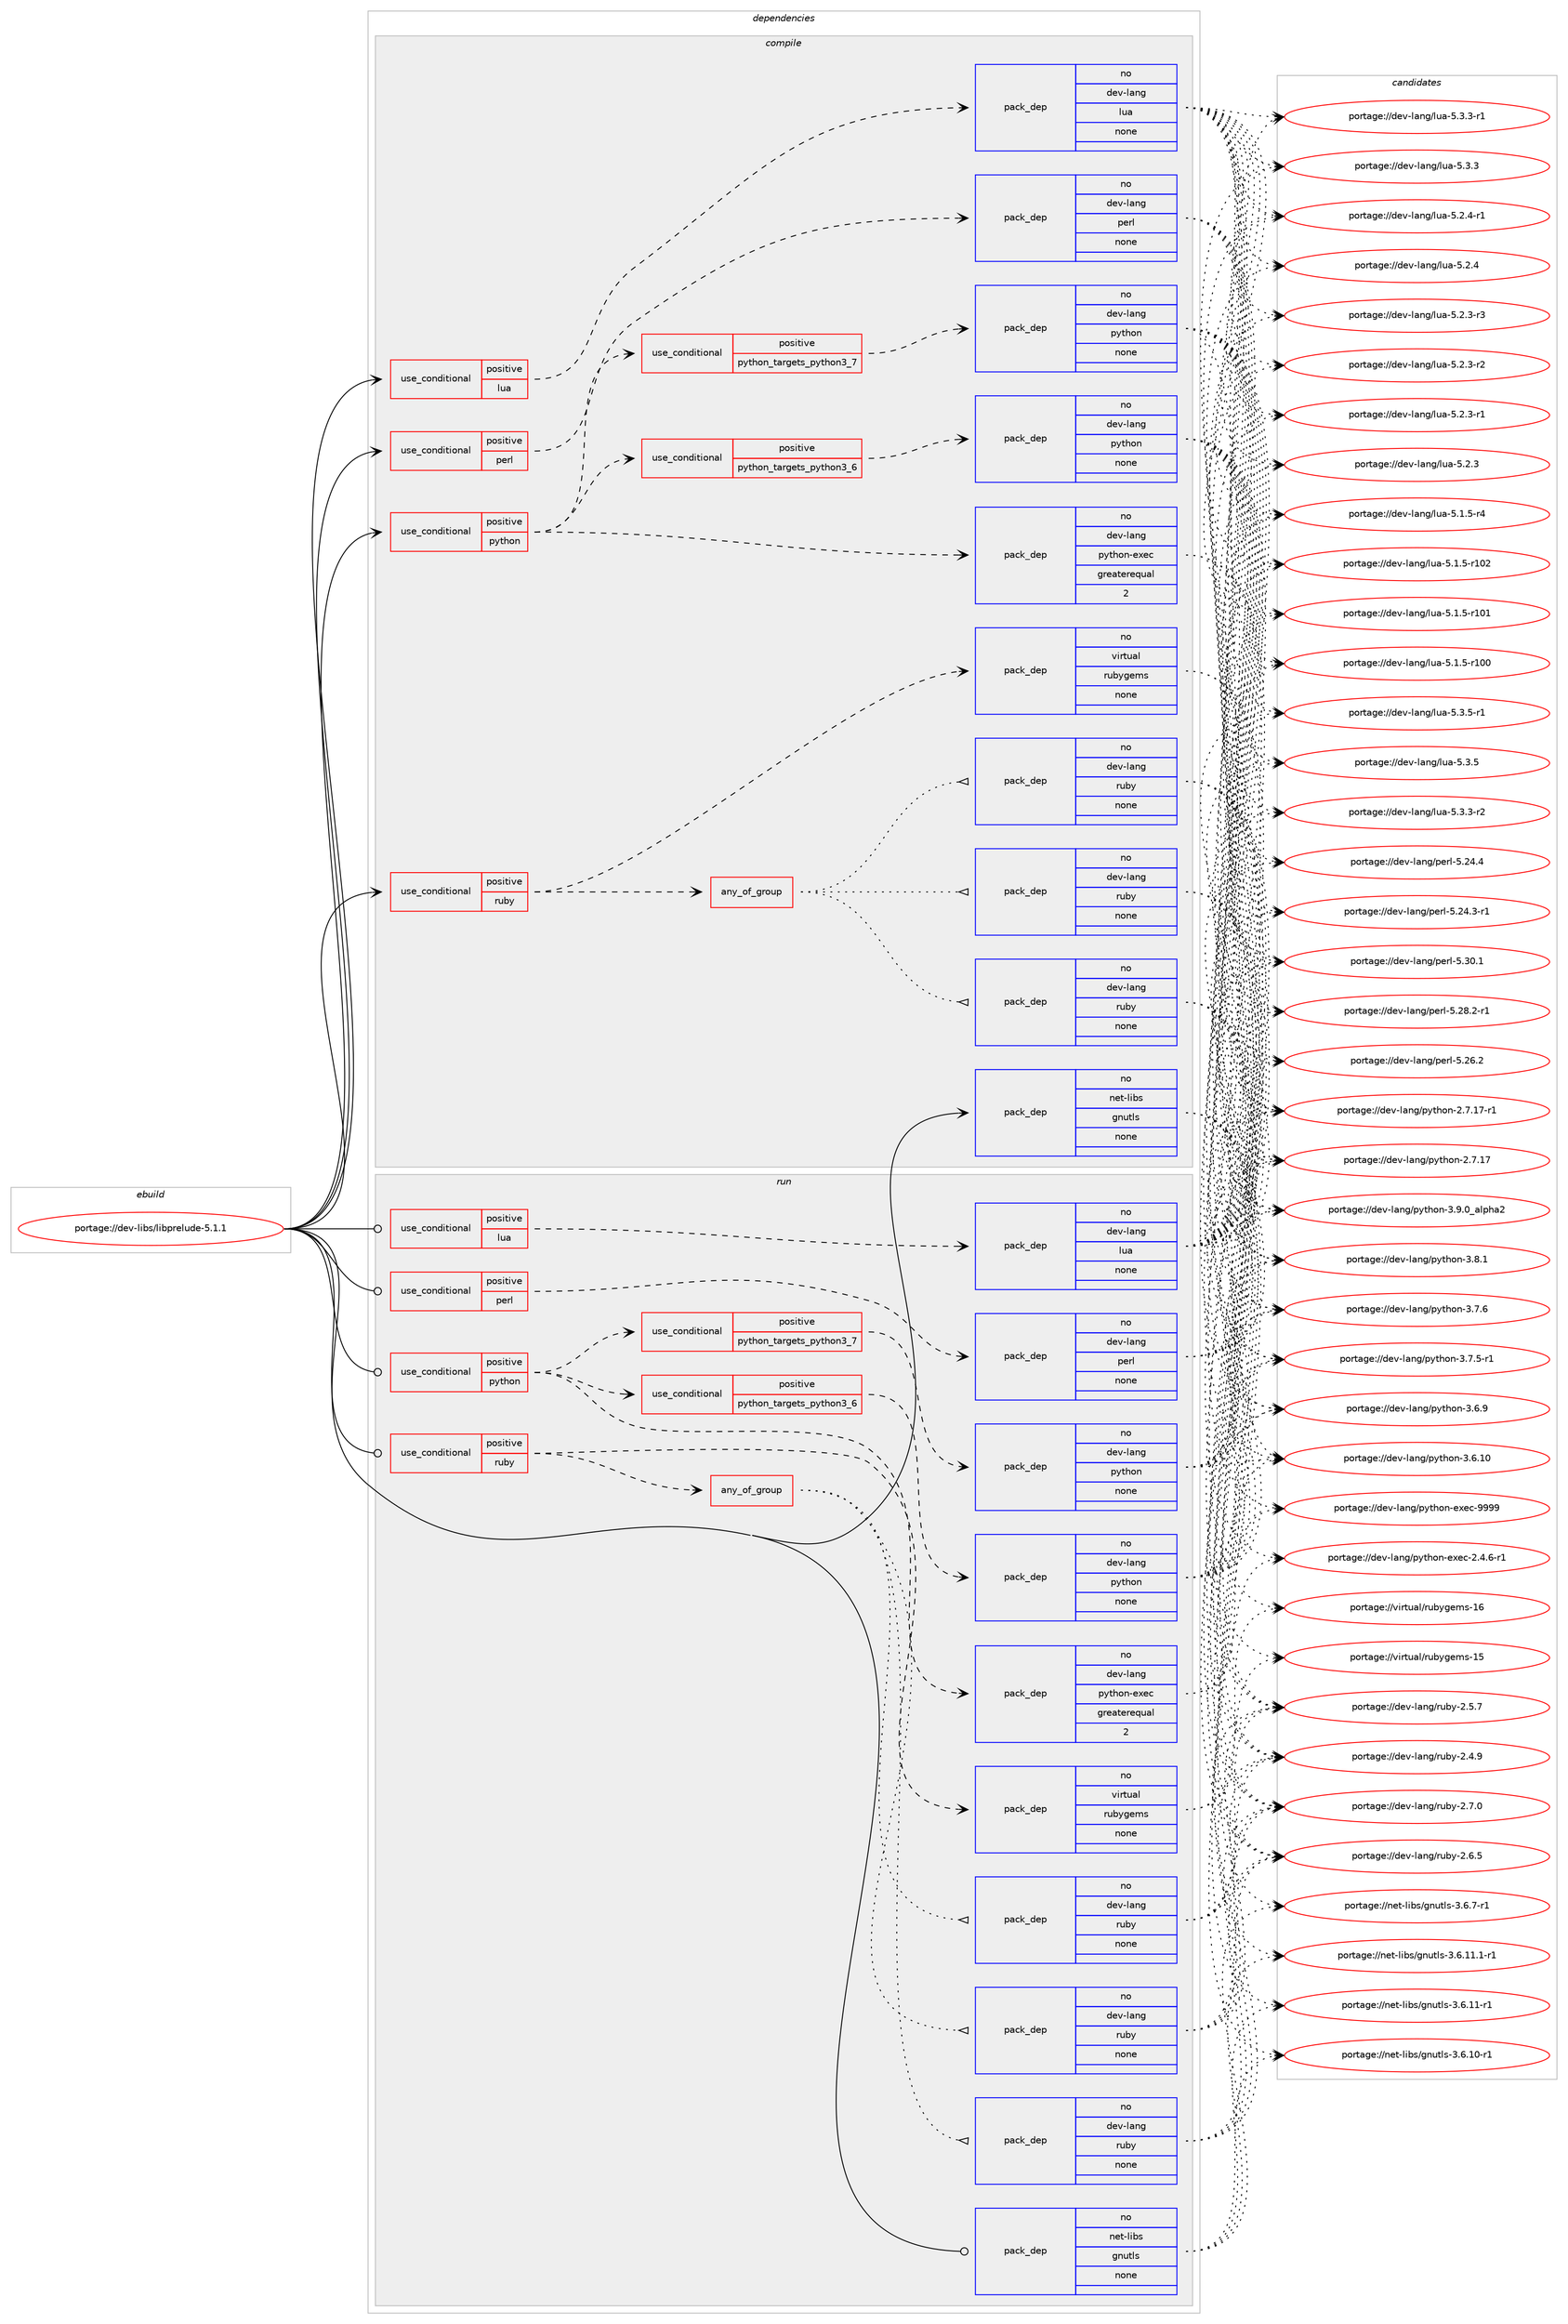 digraph prolog {

# *************
# Graph options
# *************

newrank=true;
concentrate=true;
compound=true;
graph [rankdir=LR,fontname=Helvetica,fontsize=10,ranksep=1.5];#, ranksep=2.5, nodesep=0.2];
edge  [arrowhead=vee];
node  [fontname=Helvetica,fontsize=10];

# **********
# The ebuild
# **********

subgraph cluster_leftcol {
color=gray;
label=<<i>ebuild</i>>;
id [label="portage://dev-libs/libprelude-5.1.1", color=red, width=4, href="../dev-libs/libprelude-5.1.1.svg"];
}

# ****************
# The dependencies
# ****************

subgraph cluster_midcol {
color=gray;
label=<<i>dependencies</i>>;
subgraph cluster_compile {
fillcolor="#eeeeee";
style=filled;
label=<<i>compile</i>>;
subgraph cond124938 {
dependency511085 [label=<<TABLE BORDER="0" CELLBORDER="1" CELLSPACING="0" CELLPADDING="4"><TR><TD ROWSPAN="3" CELLPADDING="10">use_conditional</TD></TR><TR><TD>positive</TD></TR><TR><TD>lua</TD></TR></TABLE>>, shape=none, color=red];
subgraph pack380909 {
dependency511086 [label=<<TABLE BORDER="0" CELLBORDER="1" CELLSPACING="0" CELLPADDING="4" WIDTH="220"><TR><TD ROWSPAN="6" CELLPADDING="30">pack_dep</TD></TR><TR><TD WIDTH="110">no</TD></TR><TR><TD>dev-lang</TD></TR><TR><TD>lua</TD></TR><TR><TD>none</TD></TR><TR><TD></TD></TR></TABLE>>, shape=none, color=blue];
}
dependency511085:e -> dependency511086:w [weight=20,style="dashed",arrowhead="vee"];
}
id:e -> dependency511085:w [weight=20,style="solid",arrowhead="vee"];
subgraph cond124939 {
dependency511087 [label=<<TABLE BORDER="0" CELLBORDER="1" CELLSPACING="0" CELLPADDING="4"><TR><TD ROWSPAN="3" CELLPADDING="10">use_conditional</TD></TR><TR><TD>positive</TD></TR><TR><TD>perl</TD></TR></TABLE>>, shape=none, color=red];
subgraph pack380910 {
dependency511088 [label=<<TABLE BORDER="0" CELLBORDER="1" CELLSPACING="0" CELLPADDING="4" WIDTH="220"><TR><TD ROWSPAN="6" CELLPADDING="30">pack_dep</TD></TR><TR><TD WIDTH="110">no</TD></TR><TR><TD>dev-lang</TD></TR><TR><TD>perl</TD></TR><TR><TD>none</TD></TR><TR><TD></TD></TR></TABLE>>, shape=none, color=blue];
}
dependency511087:e -> dependency511088:w [weight=20,style="dashed",arrowhead="vee"];
}
id:e -> dependency511087:w [weight=20,style="solid",arrowhead="vee"];
subgraph cond124940 {
dependency511089 [label=<<TABLE BORDER="0" CELLBORDER="1" CELLSPACING="0" CELLPADDING="4"><TR><TD ROWSPAN="3" CELLPADDING="10">use_conditional</TD></TR><TR><TD>positive</TD></TR><TR><TD>python</TD></TR></TABLE>>, shape=none, color=red];
subgraph cond124941 {
dependency511090 [label=<<TABLE BORDER="0" CELLBORDER="1" CELLSPACING="0" CELLPADDING="4"><TR><TD ROWSPAN="3" CELLPADDING="10">use_conditional</TD></TR><TR><TD>positive</TD></TR><TR><TD>python_targets_python3_6</TD></TR></TABLE>>, shape=none, color=red];
subgraph pack380911 {
dependency511091 [label=<<TABLE BORDER="0" CELLBORDER="1" CELLSPACING="0" CELLPADDING="4" WIDTH="220"><TR><TD ROWSPAN="6" CELLPADDING="30">pack_dep</TD></TR><TR><TD WIDTH="110">no</TD></TR><TR><TD>dev-lang</TD></TR><TR><TD>python</TD></TR><TR><TD>none</TD></TR><TR><TD></TD></TR></TABLE>>, shape=none, color=blue];
}
dependency511090:e -> dependency511091:w [weight=20,style="dashed",arrowhead="vee"];
}
dependency511089:e -> dependency511090:w [weight=20,style="dashed",arrowhead="vee"];
subgraph cond124942 {
dependency511092 [label=<<TABLE BORDER="0" CELLBORDER="1" CELLSPACING="0" CELLPADDING="4"><TR><TD ROWSPAN="3" CELLPADDING="10">use_conditional</TD></TR><TR><TD>positive</TD></TR><TR><TD>python_targets_python3_7</TD></TR></TABLE>>, shape=none, color=red];
subgraph pack380912 {
dependency511093 [label=<<TABLE BORDER="0" CELLBORDER="1" CELLSPACING="0" CELLPADDING="4" WIDTH="220"><TR><TD ROWSPAN="6" CELLPADDING="30">pack_dep</TD></TR><TR><TD WIDTH="110">no</TD></TR><TR><TD>dev-lang</TD></TR><TR><TD>python</TD></TR><TR><TD>none</TD></TR><TR><TD></TD></TR></TABLE>>, shape=none, color=blue];
}
dependency511092:e -> dependency511093:w [weight=20,style="dashed",arrowhead="vee"];
}
dependency511089:e -> dependency511092:w [weight=20,style="dashed",arrowhead="vee"];
subgraph pack380913 {
dependency511094 [label=<<TABLE BORDER="0" CELLBORDER="1" CELLSPACING="0" CELLPADDING="4" WIDTH="220"><TR><TD ROWSPAN="6" CELLPADDING="30">pack_dep</TD></TR><TR><TD WIDTH="110">no</TD></TR><TR><TD>dev-lang</TD></TR><TR><TD>python-exec</TD></TR><TR><TD>greaterequal</TD></TR><TR><TD>2</TD></TR></TABLE>>, shape=none, color=blue];
}
dependency511089:e -> dependency511094:w [weight=20,style="dashed",arrowhead="vee"];
}
id:e -> dependency511089:w [weight=20,style="solid",arrowhead="vee"];
subgraph cond124943 {
dependency511095 [label=<<TABLE BORDER="0" CELLBORDER="1" CELLSPACING="0" CELLPADDING="4"><TR><TD ROWSPAN="3" CELLPADDING="10">use_conditional</TD></TR><TR><TD>positive</TD></TR><TR><TD>ruby</TD></TR></TABLE>>, shape=none, color=red];
subgraph any5003 {
dependency511096 [label=<<TABLE BORDER="0" CELLBORDER="1" CELLSPACING="0" CELLPADDING="4"><TR><TD CELLPADDING="10">any_of_group</TD></TR></TABLE>>, shape=none, color=red];subgraph pack380914 {
dependency511097 [label=<<TABLE BORDER="0" CELLBORDER="1" CELLSPACING="0" CELLPADDING="4" WIDTH="220"><TR><TD ROWSPAN="6" CELLPADDING="30">pack_dep</TD></TR><TR><TD WIDTH="110">no</TD></TR><TR><TD>dev-lang</TD></TR><TR><TD>ruby</TD></TR><TR><TD>none</TD></TR><TR><TD></TD></TR></TABLE>>, shape=none, color=blue];
}
dependency511096:e -> dependency511097:w [weight=20,style="dotted",arrowhead="oinv"];
subgraph pack380915 {
dependency511098 [label=<<TABLE BORDER="0" CELLBORDER="1" CELLSPACING="0" CELLPADDING="4" WIDTH="220"><TR><TD ROWSPAN="6" CELLPADDING="30">pack_dep</TD></TR><TR><TD WIDTH="110">no</TD></TR><TR><TD>dev-lang</TD></TR><TR><TD>ruby</TD></TR><TR><TD>none</TD></TR><TR><TD></TD></TR></TABLE>>, shape=none, color=blue];
}
dependency511096:e -> dependency511098:w [weight=20,style="dotted",arrowhead="oinv"];
subgraph pack380916 {
dependency511099 [label=<<TABLE BORDER="0" CELLBORDER="1" CELLSPACING="0" CELLPADDING="4" WIDTH="220"><TR><TD ROWSPAN="6" CELLPADDING="30">pack_dep</TD></TR><TR><TD WIDTH="110">no</TD></TR><TR><TD>dev-lang</TD></TR><TR><TD>ruby</TD></TR><TR><TD>none</TD></TR><TR><TD></TD></TR></TABLE>>, shape=none, color=blue];
}
dependency511096:e -> dependency511099:w [weight=20,style="dotted",arrowhead="oinv"];
}
dependency511095:e -> dependency511096:w [weight=20,style="dashed",arrowhead="vee"];
subgraph pack380917 {
dependency511100 [label=<<TABLE BORDER="0" CELLBORDER="1" CELLSPACING="0" CELLPADDING="4" WIDTH="220"><TR><TD ROWSPAN="6" CELLPADDING="30">pack_dep</TD></TR><TR><TD WIDTH="110">no</TD></TR><TR><TD>virtual</TD></TR><TR><TD>rubygems</TD></TR><TR><TD>none</TD></TR><TR><TD></TD></TR></TABLE>>, shape=none, color=blue];
}
dependency511095:e -> dependency511100:w [weight=20,style="dashed",arrowhead="vee"];
}
id:e -> dependency511095:w [weight=20,style="solid",arrowhead="vee"];
subgraph pack380918 {
dependency511101 [label=<<TABLE BORDER="0" CELLBORDER="1" CELLSPACING="0" CELLPADDING="4" WIDTH="220"><TR><TD ROWSPAN="6" CELLPADDING="30">pack_dep</TD></TR><TR><TD WIDTH="110">no</TD></TR><TR><TD>net-libs</TD></TR><TR><TD>gnutls</TD></TR><TR><TD>none</TD></TR><TR><TD></TD></TR></TABLE>>, shape=none, color=blue];
}
id:e -> dependency511101:w [weight=20,style="solid",arrowhead="vee"];
}
subgraph cluster_compileandrun {
fillcolor="#eeeeee";
style=filled;
label=<<i>compile and run</i>>;
}
subgraph cluster_run {
fillcolor="#eeeeee";
style=filled;
label=<<i>run</i>>;
subgraph cond124944 {
dependency511102 [label=<<TABLE BORDER="0" CELLBORDER="1" CELLSPACING="0" CELLPADDING="4"><TR><TD ROWSPAN="3" CELLPADDING="10">use_conditional</TD></TR><TR><TD>positive</TD></TR><TR><TD>lua</TD></TR></TABLE>>, shape=none, color=red];
subgraph pack380919 {
dependency511103 [label=<<TABLE BORDER="0" CELLBORDER="1" CELLSPACING="0" CELLPADDING="4" WIDTH="220"><TR><TD ROWSPAN="6" CELLPADDING="30">pack_dep</TD></TR><TR><TD WIDTH="110">no</TD></TR><TR><TD>dev-lang</TD></TR><TR><TD>lua</TD></TR><TR><TD>none</TD></TR><TR><TD></TD></TR></TABLE>>, shape=none, color=blue];
}
dependency511102:e -> dependency511103:w [weight=20,style="dashed",arrowhead="vee"];
}
id:e -> dependency511102:w [weight=20,style="solid",arrowhead="odot"];
subgraph cond124945 {
dependency511104 [label=<<TABLE BORDER="0" CELLBORDER="1" CELLSPACING="0" CELLPADDING="4"><TR><TD ROWSPAN="3" CELLPADDING="10">use_conditional</TD></TR><TR><TD>positive</TD></TR><TR><TD>perl</TD></TR></TABLE>>, shape=none, color=red];
subgraph pack380920 {
dependency511105 [label=<<TABLE BORDER="0" CELLBORDER="1" CELLSPACING="0" CELLPADDING="4" WIDTH="220"><TR><TD ROWSPAN="6" CELLPADDING="30">pack_dep</TD></TR><TR><TD WIDTH="110">no</TD></TR><TR><TD>dev-lang</TD></TR><TR><TD>perl</TD></TR><TR><TD>none</TD></TR><TR><TD></TD></TR></TABLE>>, shape=none, color=blue];
}
dependency511104:e -> dependency511105:w [weight=20,style="dashed",arrowhead="vee"];
}
id:e -> dependency511104:w [weight=20,style="solid",arrowhead="odot"];
subgraph cond124946 {
dependency511106 [label=<<TABLE BORDER="0" CELLBORDER="1" CELLSPACING="0" CELLPADDING="4"><TR><TD ROWSPAN="3" CELLPADDING="10">use_conditional</TD></TR><TR><TD>positive</TD></TR><TR><TD>python</TD></TR></TABLE>>, shape=none, color=red];
subgraph cond124947 {
dependency511107 [label=<<TABLE BORDER="0" CELLBORDER="1" CELLSPACING="0" CELLPADDING="4"><TR><TD ROWSPAN="3" CELLPADDING="10">use_conditional</TD></TR><TR><TD>positive</TD></TR><TR><TD>python_targets_python3_6</TD></TR></TABLE>>, shape=none, color=red];
subgraph pack380921 {
dependency511108 [label=<<TABLE BORDER="0" CELLBORDER="1" CELLSPACING="0" CELLPADDING="4" WIDTH="220"><TR><TD ROWSPAN="6" CELLPADDING="30">pack_dep</TD></TR><TR><TD WIDTH="110">no</TD></TR><TR><TD>dev-lang</TD></TR><TR><TD>python</TD></TR><TR><TD>none</TD></TR><TR><TD></TD></TR></TABLE>>, shape=none, color=blue];
}
dependency511107:e -> dependency511108:w [weight=20,style="dashed",arrowhead="vee"];
}
dependency511106:e -> dependency511107:w [weight=20,style="dashed",arrowhead="vee"];
subgraph cond124948 {
dependency511109 [label=<<TABLE BORDER="0" CELLBORDER="1" CELLSPACING="0" CELLPADDING="4"><TR><TD ROWSPAN="3" CELLPADDING="10">use_conditional</TD></TR><TR><TD>positive</TD></TR><TR><TD>python_targets_python3_7</TD></TR></TABLE>>, shape=none, color=red];
subgraph pack380922 {
dependency511110 [label=<<TABLE BORDER="0" CELLBORDER="1" CELLSPACING="0" CELLPADDING="4" WIDTH="220"><TR><TD ROWSPAN="6" CELLPADDING="30">pack_dep</TD></TR><TR><TD WIDTH="110">no</TD></TR><TR><TD>dev-lang</TD></TR><TR><TD>python</TD></TR><TR><TD>none</TD></TR><TR><TD></TD></TR></TABLE>>, shape=none, color=blue];
}
dependency511109:e -> dependency511110:w [weight=20,style="dashed",arrowhead="vee"];
}
dependency511106:e -> dependency511109:w [weight=20,style="dashed",arrowhead="vee"];
subgraph pack380923 {
dependency511111 [label=<<TABLE BORDER="0" CELLBORDER="1" CELLSPACING="0" CELLPADDING="4" WIDTH="220"><TR><TD ROWSPAN="6" CELLPADDING="30">pack_dep</TD></TR><TR><TD WIDTH="110">no</TD></TR><TR><TD>dev-lang</TD></TR><TR><TD>python-exec</TD></TR><TR><TD>greaterequal</TD></TR><TR><TD>2</TD></TR></TABLE>>, shape=none, color=blue];
}
dependency511106:e -> dependency511111:w [weight=20,style="dashed",arrowhead="vee"];
}
id:e -> dependency511106:w [weight=20,style="solid",arrowhead="odot"];
subgraph cond124949 {
dependency511112 [label=<<TABLE BORDER="0" CELLBORDER="1" CELLSPACING="0" CELLPADDING="4"><TR><TD ROWSPAN="3" CELLPADDING="10">use_conditional</TD></TR><TR><TD>positive</TD></TR><TR><TD>ruby</TD></TR></TABLE>>, shape=none, color=red];
subgraph any5004 {
dependency511113 [label=<<TABLE BORDER="0" CELLBORDER="1" CELLSPACING="0" CELLPADDING="4"><TR><TD CELLPADDING="10">any_of_group</TD></TR></TABLE>>, shape=none, color=red];subgraph pack380924 {
dependency511114 [label=<<TABLE BORDER="0" CELLBORDER="1" CELLSPACING="0" CELLPADDING="4" WIDTH="220"><TR><TD ROWSPAN="6" CELLPADDING="30">pack_dep</TD></TR><TR><TD WIDTH="110">no</TD></TR><TR><TD>dev-lang</TD></TR><TR><TD>ruby</TD></TR><TR><TD>none</TD></TR><TR><TD></TD></TR></TABLE>>, shape=none, color=blue];
}
dependency511113:e -> dependency511114:w [weight=20,style="dotted",arrowhead="oinv"];
subgraph pack380925 {
dependency511115 [label=<<TABLE BORDER="0" CELLBORDER="1" CELLSPACING="0" CELLPADDING="4" WIDTH="220"><TR><TD ROWSPAN="6" CELLPADDING="30">pack_dep</TD></TR><TR><TD WIDTH="110">no</TD></TR><TR><TD>dev-lang</TD></TR><TR><TD>ruby</TD></TR><TR><TD>none</TD></TR><TR><TD></TD></TR></TABLE>>, shape=none, color=blue];
}
dependency511113:e -> dependency511115:w [weight=20,style="dotted",arrowhead="oinv"];
subgraph pack380926 {
dependency511116 [label=<<TABLE BORDER="0" CELLBORDER="1" CELLSPACING="0" CELLPADDING="4" WIDTH="220"><TR><TD ROWSPAN="6" CELLPADDING="30">pack_dep</TD></TR><TR><TD WIDTH="110">no</TD></TR><TR><TD>dev-lang</TD></TR><TR><TD>ruby</TD></TR><TR><TD>none</TD></TR><TR><TD></TD></TR></TABLE>>, shape=none, color=blue];
}
dependency511113:e -> dependency511116:w [weight=20,style="dotted",arrowhead="oinv"];
}
dependency511112:e -> dependency511113:w [weight=20,style="dashed",arrowhead="vee"];
subgraph pack380927 {
dependency511117 [label=<<TABLE BORDER="0" CELLBORDER="1" CELLSPACING="0" CELLPADDING="4" WIDTH="220"><TR><TD ROWSPAN="6" CELLPADDING="30">pack_dep</TD></TR><TR><TD WIDTH="110">no</TD></TR><TR><TD>virtual</TD></TR><TR><TD>rubygems</TD></TR><TR><TD>none</TD></TR><TR><TD></TD></TR></TABLE>>, shape=none, color=blue];
}
dependency511112:e -> dependency511117:w [weight=20,style="dashed",arrowhead="vee"];
}
id:e -> dependency511112:w [weight=20,style="solid",arrowhead="odot"];
subgraph pack380928 {
dependency511118 [label=<<TABLE BORDER="0" CELLBORDER="1" CELLSPACING="0" CELLPADDING="4" WIDTH="220"><TR><TD ROWSPAN="6" CELLPADDING="30">pack_dep</TD></TR><TR><TD WIDTH="110">no</TD></TR><TR><TD>net-libs</TD></TR><TR><TD>gnutls</TD></TR><TR><TD>none</TD></TR><TR><TD></TD></TR></TABLE>>, shape=none, color=blue];
}
id:e -> dependency511118:w [weight=20,style="solid",arrowhead="odot"];
}
}

# **************
# The candidates
# **************

subgraph cluster_choices {
rank=same;
color=gray;
label=<<i>candidates</i>>;

subgraph choice380909 {
color=black;
nodesep=1;
choice100101118451089711010347108117974553465146534511449 [label="portage://dev-lang/lua-5.3.5-r1", color=red, width=4,href="../dev-lang/lua-5.3.5-r1.svg"];
choice10010111845108971101034710811797455346514653 [label="portage://dev-lang/lua-5.3.5", color=red, width=4,href="../dev-lang/lua-5.3.5.svg"];
choice100101118451089711010347108117974553465146514511450 [label="portage://dev-lang/lua-5.3.3-r2", color=red, width=4,href="../dev-lang/lua-5.3.3-r2.svg"];
choice100101118451089711010347108117974553465146514511449 [label="portage://dev-lang/lua-5.3.3-r1", color=red, width=4,href="../dev-lang/lua-5.3.3-r1.svg"];
choice10010111845108971101034710811797455346514651 [label="portage://dev-lang/lua-5.3.3", color=red, width=4,href="../dev-lang/lua-5.3.3.svg"];
choice100101118451089711010347108117974553465046524511449 [label="portage://dev-lang/lua-5.2.4-r1", color=red, width=4,href="../dev-lang/lua-5.2.4-r1.svg"];
choice10010111845108971101034710811797455346504652 [label="portage://dev-lang/lua-5.2.4", color=red, width=4,href="../dev-lang/lua-5.2.4.svg"];
choice100101118451089711010347108117974553465046514511451 [label="portage://dev-lang/lua-5.2.3-r3", color=red, width=4,href="../dev-lang/lua-5.2.3-r3.svg"];
choice100101118451089711010347108117974553465046514511450 [label="portage://dev-lang/lua-5.2.3-r2", color=red, width=4,href="../dev-lang/lua-5.2.3-r2.svg"];
choice100101118451089711010347108117974553465046514511449 [label="portage://dev-lang/lua-5.2.3-r1", color=red, width=4,href="../dev-lang/lua-5.2.3-r1.svg"];
choice10010111845108971101034710811797455346504651 [label="portage://dev-lang/lua-5.2.3", color=red, width=4,href="../dev-lang/lua-5.2.3.svg"];
choice100101118451089711010347108117974553464946534511452 [label="portage://dev-lang/lua-5.1.5-r4", color=red, width=4,href="../dev-lang/lua-5.1.5-r4.svg"];
choice1001011184510897110103471081179745534649465345114494850 [label="portage://dev-lang/lua-5.1.5-r102", color=red, width=4,href="../dev-lang/lua-5.1.5-r102.svg"];
choice1001011184510897110103471081179745534649465345114494849 [label="portage://dev-lang/lua-5.1.5-r101", color=red, width=4,href="../dev-lang/lua-5.1.5-r101.svg"];
choice1001011184510897110103471081179745534649465345114494848 [label="portage://dev-lang/lua-5.1.5-r100", color=red, width=4,href="../dev-lang/lua-5.1.5-r100.svg"];
dependency511086:e -> choice100101118451089711010347108117974553465146534511449:w [style=dotted,weight="100"];
dependency511086:e -> choice10010111845108971101034710811797455346514653:w [style=dotted,weight="100"];
dependency511086:e -> choice100101118451089711010347108117974553465146514511450:w [style=dotted,weight="100"];
dependency511086:e -> choice100101118451089711010347108117974553465146514511449:w [style=dotted,weight="100"];
dependency511086:e -> choice10010111845108971101034710811797455346514651:w [style=dotted,weight="100"];
dependency511086:e -> choice100101118451089711010347108117974553465046524511449:w [style=dotted,weight="100"];
dependency511086:e -> choice10010111845108971101034710811797455346504652:w [style=dotted,weight="100"];
dependency511086:e -> choice100101118451089711010347108117974553465046514511451:w [style=dotted,weight="100"];
dependency511086:e -> choice100101118451089711010347108117974553465046514511450:w [style=dotted,weight="100"];
dependency511086:e -> choice100101118451089711010347108117974553465046514511449:w [style=dotted,weight="100"];
dependency511086:e -> choice10010111845108971101034710811797455346504651:w [style=dotted,weight="100"];
dependency511086:e -> choice100101118451089711010347108117974553464946534511452:w [style=dotted,weight="100"];
dependency511086:e -> choice1001011184510897110103471081179745534649465345114494850:w [style=dotted,weight="100"];
dependency511086:e -> choice1001011184510897110103471081179745534649465345114494849:w [style=dotted,weight="100"];
dependency511086:e -> choice1001011184510897110103471081179745534649465345114494848:w [style=dotted,weight="100"];
}
subgraph choice380910 {
color=black;
nodesep=1;
choice10010111845108971101034711210111410845534651484649 [label="portage://dev-lang/perl-5.30.1", color=red, width=4,href="../dev-lang/perl-5.30.1.svg"];
choice100101118451089711010347112101114108455346505646504511449 [label="portage://dev-lang/perl-5.28.2-r1", color=red, width=4,href="../dev-lang/perl-5.28.2-r1.svg"];
choice10010111845108971101034711210111410845534650544650 [label="portage://dev-lang/perl-5.26.2", color=red, width=4,href="../dev-lang/perl-5.26.2.svg"];
choice10010111845108971101034711210111410845534650524652 [label="portage://dev-lang/perl-5.24.4", color=red, width=4,href="../dev-lang/perl-5.24.4.svg"];
choice100101118451089711010347112101114108455346505246514511449 [label="portage://dev-lang/perl-5.24.3-r1", color=red, width=4,href="../dev-lang/perl-5.24.3-r1.svg"];
dependency511088:e -> choice10010111845108971101034711210111410845534651484649:w [style=dotted,weight="100"];
dependency511088:e -> choice100101118451089711010347112101114108455346505646504511449:w [style=dotted,weight="100"];
dependency511088:e -> choice10010111845108971101034711210111410845534650544650:w [style=dotted,weight="100"];
dependency511088:e -> choice10010111845108971101034711210111410845534650524652:w [style=dotted,weight="100"];
dependency511088:e -> choice100101118451089711010347112101114108455346505246514511449:w [style=dotted,weight="100"];
}
subgraph choice380911 {
color=black;
nodesep=1;
choice10010111845108971101034711212111610411111045514657464895971081121049750 [label="portage://dev-lang/python-3.9.0_alpha2", color=red, width=4,href="../dev-lang/python-3.9.0_alpha2.svg"];
choice100101118451089711010347112121116104111110455146564649 [label="portage://dev-lang/python-3.8.1", color=red, width=4,href="../dev-lang/python-3.8.1.svg"];
choice100101118451089711010347112121116104111110455146554654 [label="portage://dev-lang/python-3.7.6", color=red, width=4,href="../dev-lang/python-3.7.6.svg"];
choice1001011184510897110103471121211161041111104551465546534511449 [label="portage://dev-lang/python-3.7.5-r1", color=red, width=4,href="../dev-lang/python-3.7.5-r1.svg"];
choice100101118451089711010347112121116104111110455146544657 [label="portage://dev-lang/python-3.6.9", color=red, width=4,href="../dev-lang/python-3.6.9.svg"];
choice10010111845108971101034711212111610411111045514654464948 [label="portage://dev-lang/python-3.6.10", color=red, width=4,href="../dev-lang/python-3.6.10.svg"];
choice100101118451089711010347112121116104111110455046554649554511449 [label="portage://dev-lang/python-2.7.17-r1", color=red, width=4,href="../dev-lang/python-2.7.17-r1.svg"];
choice10010111845108971101034711212111610411111045504655464955 [label="portage://dev-lang/python-2.7.17", color=red, width=4,href="../dev-lang/python-2.7.17.svg"];
dependency511091:e -> choice10010111845108971101034711212111610411111045514657464895971081121049750:w [style=dotted,weight="100"];
dependency511091:e -> choice100101118451089711010347112121116104111110455146564649:w [style=dotted,weight="100"];
dependency511091:e -> choice100101118451089711010347112121116104111110455146554654:w [style=dotted,weight="100"];
dependency511091:e -> choice1001011184510897110103471121211161041111104551465546534511449:w [style=dotted,weight="100"];
dependency511091:e -> choice100101118451089711010347112121116104111110455146544657:w [style=dotted,weight="100"];
dependency511091:e -> choice10010111845108971101034711212111610411111045514654464948:w [style=dotted,weight="100"];
dependency511091:e -> choice100101118451089711010347112121116104111110455046554649554511449:w [style=dotted,weight="100"];
dependency511091:e -> choice10010111845108971101034711212111610411111045504655464955:w [style=dotted,weight="100"];
}
subgraph choice380912 {
color=black;
nodesep=1;
choice10010111845108971101034711212111610411111045514657464895971081121049750 [label="portage://dev-lang/python-3.9.0_alpha2", color=red, width=4,href="../dev-lang/python-3.9.0_alpha2.svg"];
choice100101118451089711010347112121116104111110455146564649 [label="portage://dev-lang/python-3.8.1", color=red, width=4,href="../dev-lang/python-3.8.1.svg"];
choice100101118451089711010347112121116104111110455146554654 [label="portage://dev-lang/python-3.7.6", color=red, width=4,href="../dev-lang/python-3.7.6.svg"];
choice1001011184510897110103471121211161041111104551465546534511449 [label="portage://dev-lang/python-3.7.5-r1", color=red, width=4,href="../dev-lang/python-3.7.5-r1.svg"];
choice100101118451089711010347112121116104111110455146544657 [label="portage://dev-lang/python-3.6.9", color=red, width=4,href="../dev-lang/python-3.6.9.svg"];
choice10010111845108971101034711212111610411111045514654464948 [label="portage://dev-lang/python-3.6.10", color=red, width=4,href="../dev-lang/python-3.6.10.svg"];
choice100101118451089711010347112121116104111110455046554649554511449 [label="portage://dev-lang/python-2.7.17-r1", color=red, width=4,href="../dev-lang/python-2.7.17-r1.svg"];
choice10010111845108971101034711212111610411111045504655464955 [label="portage://dev-lang/python-2.7.17", color=red, width=4,href="../dev-lang/python-2.7.17.svg"];
dependency511093:e -> choice10010111845108971101034711212111610411111045514657464895971081121049750:w [style=dotted,weight="100"];
dependency511093:e -> choice100101118451089711010347112121116104111110455146564649:w [style=dotted,weight="100"];
dependency511093:e -> choice100101118451089711010347112121116104111110455146554654:w [style=dotted,weight="100"];
dependency511093:e -> choice1001011184510897110103471121211161041111104551465546534511449:w [style=dotted,weight="100"];
dependency511093:e -> choice100101118451089711010347112121116104111110455146544657:w [style=dotted,weight="100"];
dependency511093:e -> choice10010111845108971101034711212111610411111045514654464948:w [style=dotted,weight="100"];
dependency511093:e -> choice100101118451089711010347112121116104111110455046554649554511449:w [style=dotted,weight="100"];
dependency511093:e -> choice10010111845108971101034711212111610411111045504655464955:w [style=dotted,weight="100"];
}
subgraph choice380913 {
color=black;
nodesep=1;
choice10010111845108971101034711212111610411111045101120101994557575757 [label="portage://dev-lang/python-exec-9999", color=red, width=4,href="../dev-lang/python-exec-9999.svg"];
choice10010111845108971101034711212111610411111045101120101994550465246544511449 [label="portage://dev-lang/python-exec-2.4.6-r1", color=red, width=4,href="../dev-lang/python-exec-2.4.6-r1.svg"];
dependency511094:e -> choice10010111845108971101034711212111610411111045101120101994557575757:w [style=dotted,weight="100"];
dependency511094:e -> choice10010111845108971101034711212111610411111045101120101994550465246544511449:w [style=dotted,weight="100"];
}
subgraph choice380914 {
color=black;
nodesep=1;
choice10010111845108971101034711411798121455046554648 [label="portage://dev-lang/ruby-2.7.0", color=red, width=4,href="../dev-lang/ruby-2.7.0.svg"];
choice10010111845108971101034711411798121455046544653 [label="portage://dev-lang/ruby-2.6.5", color=red, width=4,href="../dev-lang/ruby-2.6.5.svg"];
choice10010111845108971101034711411798121455046534655 [label="portage://dev-lang/ruby-2.5.7", color=red, width=4,href="../dev-lang/ruby-2.5.7.svg"];
choice10010111845108971101034711411798121455046524657 [label="portage://dev-lang/ruby-2.4.9", color=red, width=4,href="../dev-lang/ruby-2.4.9.svg"];
dependency511097:e -> choice10010111845108971101034711411798121455046554648:w [style=dotted,weight="100"];
dependency511097:e -> choice10010111845108971101034711411798121455046544653:w [style=dotted,weight="100"];
dependency511097:e -> choice10010111845108971101034711411798121455046534655:w [style=dotted,weight="100"];
dependency511097:e -> choice10010111845108971101034711411798121455046524657:w [style=dotted,weight="100"];
}
subgraph choice380915 {
color=black;
nodesep=1;
choice10010111845108971101034711411798121455046554648 [label="portage://dev-lang/ruby-2.7.0", color=red, width=4,href="../dev-lang/ruby-2.7.0.svg"];
choice10010111845108971101034711411798121455046544653 [label="portage://dev-lang/ruby-2.6.5", color=red, width=4,href="../dev-lang/ruby-2.6.5.svg"];
choice10010111845108971101034711411798121455046534655 [label="portage://dev-lang/ruby-2.5.7", color=red, width=4,href="../dev-lang/ruby-2.5.7.svg"];
choice10010111845108971101034711411798121455046524657 [label="portage://dev-lang/ruby-2.4.9", color=red, width=4,href="../dev-lang/ruby-2.4.9.svg"];
dependency511098:e -> choice10010111845108971101034711411798121455046554648:w [style=dotted,weight="100"];
dependency511098:e -> choice10010111845108971101034711411798121455046544653:w [style=dotted,weight="100"];
dependency511098:e -> choice10010111845108971101034711411798121455046534655:w [style=dotted,weight="100"];
dependency511098:e -> choice10010111845108971101034711411798121455046524657:w [style=dotted,weight="100"];
}
subgraph choice380916 {
color=black;
nodesep=1;
choice10010111845108971101034711411798121455046554648 [label="portage://dev-lang/ruby-2.7.0", color=red, width=4,href="../dev-lang/ruby-2.7.0.svg"];
choice10010111845108971101034711411798121455046544653 [label="portage://dev-lang/ruby-2.6.5", color=red, width=4,href="../dev-lang/ruby-2.6.5.svg"];
choice10010111845108971101034711411798121455046534655 [label="portage://dev-lang/ruby-2.5.7", color=red, width=4,href="../dev-lang/ruby-2.5.7.svg"];
choice10010111845108971101034711411798121455046524657 [label="portage://dev-lang/ruby-2.4.9", color=red, width=4,href="../dev-lang/ruby-2.4.9.svg"];
dependency511099:e -> choice10010111845108971101034711411798121455046554648:w [style=dotted,weight="100"];
dependency511099:e -> choice10010111845108971101034711411798121455046544653:w [style=dotted,weight="100"];
dependency511099:e -> choice10010111845108971101034711411798121455046534655:w [style=dotted,weight="100"];
dependency511099:e -> choice10010111845108971101034711411798121455046524657:w [style=dotted,weight="100"];
}
subgraph choice380917 {
color=black;
nodesep=1;
choice118105114116117971084711411798121103101109115454954 [label="portage://virtual/rubygems-16", color=red, width=4,href="../virtual/rubygems-16.svg"];
choice118105114116117971084711411798121103101109115454953 [label="portage://virtual/rubygems-15", color=red, width=4,href="../virtual/rubygems-15.svg"];
dependency511100:e -> choice118105114116117971084711411798121103101109115454954:w [style=dotted,weight="100"];
dependency511100:e -> choice118105114116117971084711411798121103101109115454953:w [style=dotted,weight="100"];
}
subgraph choice380918 {
color=black;
nodesep=1;
choice1101011164510810598115471031101171161081154551465446554511449 [label="portage://net-libs/gnutls-3.6.7-r1", color=red, width=4,href="../net-libs/gnutls-3.6.7-r1.svg"];
choice1101011164510810598115471031101171161081154551465446494946494511449 [label="portage://net-libs/gnutls-3.6.11.1-r1", color=red, width=4,href="../net-libs/gnutls-3.6.11.1-r1.svg"];
choice110101116451081059811547103110117116108115455146544649494511449 [label="portage://net-libs/gnutls-3.6.11-r1", color=red, width=4,href="../net-libs/gnutls-3.6.11-r1.svg"];
choice110101116451081059811547103110117116108115455146544649484511449 [label="portage://net-libs/gnutls-3.6.10-r1", color=red, width=4,href="../net-libs/gnutls-3.6.10-r1.svg"];
dependency511101:e -> choice1101011164510810598115471031101171161081154551465446554511449:w [style=dotted,weight="100"];
dependency511101:e -> choice1101011164510810598115471031101171161081154551465446494946494511449:w [style=dotted,weight="100"];
dependency511101:e -> choice110101116451081059811547103110117116108115455146544649494511449:w [style=dotted,weight="100"];
dependency511101:e -> choice110101116451081059811547103110117116108115455146544649484511449:w [style=dotted,weight="100"];
}
subgraph choice380919 {
color=black;
nodesep=1;
choice100101118451089711010347108117974553465146534511449 [label="portage://dev-lang/lua-5.3.5-r1", color=red, width=4,href="../dev-lang/lua-5.3.5-r1.svg"];
choice10010111845108971101034710811797455346514653 [label="portage://dev-lang/lua-5.3.5", color=red, width=4,href="../dev-lang/lua-5.3.5.svg"];
choice100101118451089711010347108117974553465146514511450 [label="portage://dev-lang/lua-5.3.3-r2", color=red, width=4,href="../dev-lang/lua-5.3.3-r2.svg"];
choice100101118451089711010347108117974553465146514511449 [label="portage://dev-lang/lua-5.3.3-r1", color=red, width=4,href="../dev-lang/lua-5.3.3-r1.svg"];
choice10010111845108971101034710811797455346514651 [label="portage://dev-lang/lua-5.3.3", color=red, width=4,href="../dev-lang/lua-5.3.3.svg"];
choice100101118451089711010347108117974553465046524511449 [label="portage://dev-lang/lua-5.2.4-r1", color=red, width=4,href="../dev-lang/lua-5.2.4-r1.svg"];
choice10010111845108971101034710811797455346504652 [label="portage://dev-lang/lua-5.2.4", color=red, width=4,href="../dev-lang/lua-5.2.4.svg"];
choice100101118451089711010347108117974553465046514511451 [label="portage://dev-lang/lua-5.2.3-r3", color=red, width=4,href="../dev-lang/lua-5.2.3-r3.svg"];
choice100101118451089711010347108117974553465046514511450 [label="portage://dev-lang/lua-5.2.3-r2", color=red, width=4,href="../dev-lang/lua-5.2.3-r2.svg"];
choice100101118451089711010347108117974553465046514511449 [label="portage://dev-lang/lua-5.2.3-r1", color=red, width=4,href="../dev-lang/lua-5.2.3-r1.svg"];
choice10010111845108971101034710811797455346504651 [label="portage://dev-lang/lua-5.2.3", color=red, width=4,href="../dev-lang/lua-5.2.3.svg"];
choice100101118451089711010347108117974553464946534511452 [label="portage://dev-lang/lua-5.1.5-r4", color=red, width=4,href="../dev-lang/lua-5.1.5-r4.svg"];
choice1001011184510897110103471081179745534649465345114494850 [label="portage://dev-lang/lua-5.1.5-r102", color=red, width=4,href="../dev-lang/lua-5.1.5-r102.svg"];
choice1001011184510897110103471081179745534649465345114494849 [label="portage://dev-lang/lua-5.1.5-r101", color=red, width=4,href="../dev-lang/lua-5.1.5-r101.svg"];
choice1001011184510897110103471081179745534649465345114494848 [label="portage://dev-lang/lua-5.1.5-r100", color=red, width=4,href="../dev-lang/lua-5.1.5-r100.svg"];
dependency511103:e -> choice100101118451089711010347108117974553465146534511449:w [style=dotted,weight="100"];
dependency511103:e -> choice10010111845108971101034710811797455346514653:w [style=dotted,weight="100"];
dependency511103:e -> choice100101118451089711010347108117974553465146514511450:w [style=dotted,weight="100"];
dependency511103:e -> choice100101118451089711010347108117974553465146514511449:w [style=dotted,weight="100"];
dependency511103:e -> choice10010111845108971101034710811797455346514651:w [style=dotted,weight="100"];
dependency511103:e -> choice100101118451089711010347108117974553465046524511449:w [style=dotted,weight="100"];
dependency511103:e -> choice10010111845108971101034710811797455346504652:w [style=dotted,weight="100"];
dependency511103:e -> choice100101118451089711010347108117974553465046514511451:w [style=dotted,weight="100"];
dependency511103:e -> choice100101118451089711010347108117974553465046514511450:w [style=dotted,weight="100"];
dependency511103:e -> choice100101118451089711010347108117974553465046514511449:w [style=dotted,weight="100"];
dependency511103:e -> choice10010111845108971101034710811797455346504651:w [style=dotted,weight="100"];
dependency511103:e -> choice100101118451089711010347108117974553464946534511452:w [style=dotted,weight="100"];
dependency511103:e -> choice1001011184510897110103471081179745534649465345114494850:w [style=dotted,weight="100"];
dependency511103:e -> choice1001011184510897110103471081179745534649465345114494849:w [style=dotted,weight="100"];
dependency511103:e -> choice1001011184510897110103471081179745534649465345114494848:w [style=dotted,weight="100"];
}
subgraph choice380920 {
color=black;
nodesep=1;
choice10010111845108971101034711210111410845534651484649 [label="portage://dev-lang/perl-5.30.1", color=red, width=4,href="../dev-lang/perl-5.30.1.svg"];
choice100101118451089711010347112101114108455346505646504511449 [label="portage://dev-lang/perl-5.28.2-r1", color=red, width=4,href="../dev-lang/perl-5.28.2-r1.svg"];
choice10010111845108971101034711210111410845534650544650 [label="portage://dev-lang/perl-5.26.2", color=red, width=4,href="../dev-lang/perl-5.26.2.svg"];
choice10010111845108971101034711210111410845534650524652 [label="portage://dev-lang/perl-5.24.4", color=red, width=4,href="../dev-lang/perl-5.24.4.svg"];
choice100101118451089711010347112101114108455346505246514511449 [label="portage://dev-lang/perl-5.24.3-r1", color=red, width=4,href="../dev-lang/perl-5.24.3-r1.svg"];
dependency511105:e -> choice10010111845108971101034711210111410845534651484649:w [style=dotted,weight="100"];
dependency511105:e -> choice100101118451089711010347112101114108455346505646504511449:w [style=dotted,weight="100"];
dependency511105:e -> choice10010111845108971101034711210111410845534650544650:w [style=dotted,weight="100"];
dependency511105:e -> choice10010111845108971101034711210111410845534650524652:w [style=dotted,weight="100"];
dependency511105:e -> choice100101118451089711010347112101114108455346505246514511449:w [style=dotted,weight="100"];
}
subgraph choice380921 {
color=black;
nodesep=1;
choice10010111845108971101034711212111610411111045514657464895971081121049750 [label="portage://dev-lang/python-3.9.0_alpha2", color=red, width=4,href="../dev-lang/python-3.9.0_alpha2.svg"];
choice100101118451089711010347112121116104111110455146564649 [label="portage://dev-lang/python-3.8.1", color=red, width=4,href="../dev-lang/python-3.8.1.svg"];
choice100101118451089711010347112121116104111110455146554654 [label="portage://dev-lang/python-3.7.6", color=red, width=4,href="../dev-lang/python-3.7.6.svg"];
choice1001011184510897110103471121211161041111104551465546534511449 [label="portage://dev-lang/python-3.7.5-r1", color=red, width=4,href="../dev-lang/python-3.7.5-r1.svg"];
choice100101118451089711010347112121116104111110455146544657 [label="portage://dev-lang/python-3.6.9", color=red, width=4,href="../dev-lang/python-3.6.9.svg"];
choice10010111845108971101034711212111610411111045514654464948 [label="portage://dev-lang/python-3.6.10", color=red, width=4,href="../dev-lang/python-3.6.10.svg"];
choice100101118451089711010347112121116104111110455046554649554511449 [label="portage://dev-lang/python-2.7.17-r1", color=red, width=4,href="../dev-lang/python-2.7.17-r1.svg"];
choice10010111845108971101034711212111610411111045504655464955 [label="portage://dev-lang/python-2.7.17", color=red, width=4,href="../dev-lang/python-2.7.17.svg"];
dependency511108:e -> choice10010111845108971101034711212111610411111045514657464895971081121049750:w [style=dotted,weight="100"];
dependency511108:e -> choice100101118451089711010347112121116104111110455146564649:w [style=dotted,weight="100"];
dependency511108:e -> choice100101118451089711010347112121116104111110455146554654:w [style=dotted,weight="100"];
dependency511108:e -> choice1001011184510897110103471121211161041111104551465546534511449:w [style=dotted,weight="100"];
dependency511108:e -> choice100101118451089711010347112121116104111110455146544657:w [style=dotted,weight="100"];
dependency511108:e -> choice10010111845108971101034711212111610411111045514654464948:w [style=dotted,weight="100"];
dependency511108:e -> choice100101118451089711010347112121116104111110455046554649554511449:w [style=dotted,weight="100"];
dependency511108:e -> choice10010111845108971101034711212111610411111045504655464955:w [style=dotted,weight="100"];
}
subgraph choice380922 {
color=black;
nodesep=1;
choice10010111845108971101034711212111610411111045514657464895971081121049750 [label="portage://dev-lang/python-3.9.0_alpha2", color=red, width=4,href="../dev-lang/python-3.9.0_alpha2.svg"];
choice100101118451089711010347112121116104111110455146564649 [label="portage://dev-lang/python-3.8.1", color=red, width=4,href="../dev-lang/python-3.8.1.svg"];
choice100101118451089711010347112121116104111110455146554654 [label="portage://dev-lang/python-3.7.6", color=red, width=4,href="../dev-lang/python-3.7.6.svg"];
choice1001011184510897110103471121211161041111104551465546534511449 [label="portage://dev-lang/python-3.7.5-r1", color=red, width=4,href="../dev-lang/python-3.7.5-r1.svg"];
choice100101118451089711010347112121116104111110455146544657 [label="portage://dev-lang/python-3.6.9", color=red, width=4,href="../dev-lang/python-3.6.9.svg"];
choice10010111845108971101034711212111610411111045514654464948 [label="portage://dev-lang/python-3.6.10", color=red, width=4,href="../dev-lang/python-3.6.10.svg"];
choice100101118451089711010347112121116104111110455046554649554511449 [label="portage://dev-lang/python-2.7.17-r1", color=red, width=4,href="../dev-lang/python-2.7.17-r1.svg"];
choice10010111845108971101034711212111610411111045504655464955 [label="portage://dev-lang/python-2.7.17", color=red, width=4,href="../dev-lang/python-2.7.17.svg"];
dependency511110:e -> choice10010111845108971101034711212111610411111045514657464895971081121049750:w [style=dotted,weight="100"];
dependency511110:e -> choice100101118451089711010347112121116104111110455146564649:w [style=dotted,weight="100"];
dependency511110:e -> choice100101118451089711010347112121116104111110455146554654:w [style=dotted,weight="100"];
dependency511110:e -> choice1001011184510897110103471121211161041111104551465546534511449:w [style=dotted,weight="100"];
dependency511110:e -> choice100101118451089711010347112121116104111110455146544657:w [style=dotted,weight="100"];
dependency511110:e -> choice10010111845108971101034711212111610411111045514654464948:w [style=dotted,weight="100"];
dependency511110:e -> choice100101118451089711010347112121116104111110455046554649554511449:w [style=dotted,weight="100"];
dependency511110:e -> choice10010111845108971101034711212111610411111045504655464955:w [style=dotted,weight="100"];
}
subgraph choice380923 {
color=black;
nodesep=1;
choice10010111845108971101034711212111610411111045101120101994557575757 [label="portage://dev-lang/python-exec-9999", color=red, width=4,href="../dev-lang/python-exec-9999.svg"];
choice10010111845108971101034711212111610411111045101120101994550465246544511449 [label="portage://dev-lang/python-exec-2.4.6-r1", color=red, width=4,href="../dev-lang/python-exec-2.4.6-r1.svg"];
dependency511111:e -> choice10010111845108971101034711212111610411111045101120101994557575757:w [style=dotted,weight="100"];
dependency511111:e -> choice10010111845108971101034711212111610411111045101120101994550465246544511449:w [style=dotted,weight="100"];
}
subgraph choice380924 {
color=black;
nodesep=1;
choice10010111845108971101034711411798121455046554648 [label="portage://dev-lang/ruby-2.7.0", color=red, width=4,href="../dev-lang/ruby-2.7.0.svg"];
choice10010111845108971101034711411798121455046544653 [label="portage://dev-lang/ruby-2.6.5", color=red, width=4,href="../dev-lang/ruby-2.6.5.svg"];
choice10010111845108971101034711411798121455046534655 [label="portage://dev-lang/ruby-2.5.7", color=red, width=4,href="../dev-lang/ruby-2.5.7.svg"];
choice10010111845108971101034711411798121455046524657 [label="portage://dev-lang/ruby-2.4.9", color=red, width=4,href="../dev-lang/ruby-2.4.9.svg"];
dependency511114:e -> choice10010111845108971101034711411798121455046554648:w [style=dotted,weight="100"];
dependency511114:e -> choice10010111845108971101034711411798121455046544653:w [style=dotted,weight="100"];
dependency511114:e -> choice10010111845108971101034711411798121455046534655:w [style=dotted,weight="100"];
dependency511114:e -> choice10010111845108971101034711411798121455046524657:w [style=dotted,weight="100"];
}
subgraph choice380925 {
color=black;
nodesep=1;
choice10010111845108971101034711411798121455046554648 [label="portage://dev-lang/ruby-2.7.0", color=red, width=4,href="../dev-lang/ruby-2.7.0.svg"];
choice10010111845108971101034711411798121455046544653 [label="portage://dev-lang/ruby-2.6.5", color=red, width=4,href="../dev-lang/ruby-2.6.5.svg"];
choice10010111845108971101034711411798121455046534655 [label="portage://dev-lang/ruby-2.5.7", color=red, width=4,href="../dev-lang/ruby-2.5.7.svg"];
choice10010111845108971101034711411798121455046524657 [label="portage://dev-lang/ruby-2.4.9", color=red, width=4,href="../dev-lang/ruby-2.4.9.svg"];
dependency511115:e -> choice10010111845108971101034711411798121455046554648:w [style=dotted,weight="100"];
dependency511115:e -> choice10010111845108971101034711411798121455046544653:w [style=dotted,weight="100"];
dependency511115:e -> choice10010111845108971101034711411798121455046534655:w [style=dotted,weight="100"];
dependency511115:e -> choice10010111845108971101034711411798121455046524657:w [style=dotted,weight="100"];
}
subgraph choice380926 {
color=black;
nodesep=1;
choice10010111845108971101034711411798121455046554648 [label="portage://dev-lang/ruby-2.7.0", color=red, width=4,href="../dev-lang/ruby-2.7.0.svg"];
choice10010111845108971101034711411798121455046544653 [label="portage://dev-lang/ruby-2.6.5", color=red, width=4,href="../dev-lang/ruby-2.6.5.svg"];
choice10010111845108971101034711411798121455046534655 [label="portage://dev-lang/ruby-2.5.7", color=red, width=4,href="../dev-lang/ruby-2.5.7.svg"];
choice10010111845108971101034711411798121455046524657 [label="portage://dev-lang/ruby-2.4.9", color=red, width=4,href="../dev-lang/ruby-2.4.9.svg"];
dependency511116:e -> choice10010111845108971101034711411798121455046554648:w [style=dotted,weight="100"];
dependency511116:e -> choice10010111845108971101034711411798121455046544653:w [style=dotted,weight="100"];
dependency511116:e -> choice10010111845108971101034711411798121455046534655:w [style=dotted,weight="100"];
dependency511116:e -> choice10010111845108971101034711411798121455046524657:w [style=dotted,weight="100"];
}
subgraph choice380927 {
color=black;
nodesep=1;
choice118105114116117971084711411798121103101109115454954 [label="portage://virtual/rubygems-16", color=red, width=4,href="../virtual/rubygems-16.svg"];
choice118105114116117971084711411798121103101109115454953 [label="portage://virtual/rubygems-15", color=red, width=4,href="../virtual/rubygems-15.svg"];
dependency511117:e -> choice118105114116117971084711411798121103101109115454954:w [style=dotted,weight="100"];
dependency511117:e -> choice118105114116117971084711411798121103101109115454953:w [style=dotted,weight="100"];
}
subgraph choice380928 {
color=black;
nodesep=1;
choice1101011164510810598115471031101171161081154551465446554511449 [label="portage://net-libs/gnutls-3.6.7-r1", color=red, width=4,href="../net-libs/gnutls-3.6.7-r1.svg"];
choice1101011164510810598115471031101171161081154551465446494946494511449 [label="portage://net-libs/gnutls-3.6.11.1-r1", color=red, width=4,href="../net-libs/gnutls-3.6.11.1-r1.svg"];
choice110101116451081059811547103110117116108115455146544649494511449 [label="portage://net-libs/gnutls-3.6.11-r1", color=red, width=4,href="../net-libs/gnutls-3.6.11-r1.svg"];
choice110101116451081059811547103110117116108115455146544649484511449 [label="portage://net-libs/gnutls-3.6.10-r1", color=red, width=4,href="../net-libs/gnutls-3.6.10-r1.svg"];
dependency511118:e -> choice1101011164510810598115471031101171161081154551465446554511449:w [style=dotted,weight="100"];
dependency511118:e -> choice1101011164510810598115471031101171161081154551465446494946494511449:w [style=dotted,weight="100"];
dependency511118:e -> choice110101116451081059811547103110117116108115455146544649494511449:w [style=dotted,weight="100"];
dependency511118:e -> choice110101116451081059811547103110117116108115455146544649484511449:w [style=dotted,weight="100"];
}
}

}
